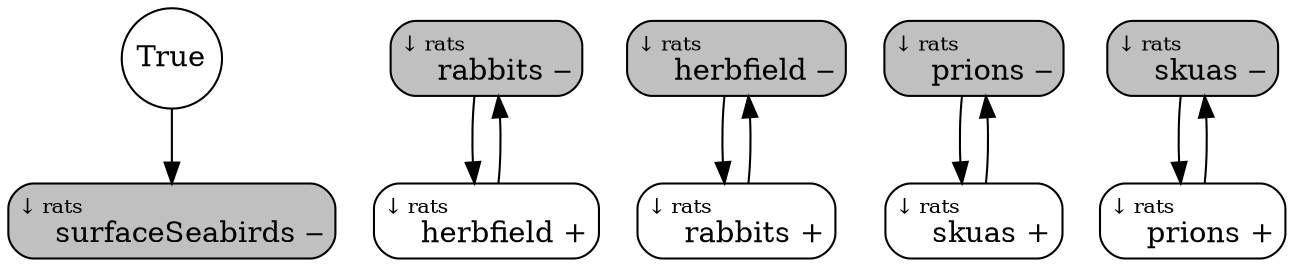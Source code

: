 digraph {

	node[style="rounded,filled", width=0, margin=0];


	True [shape = circle;fillcolor = white;];
	negrats_surfaceSeabirds [shape = box;fillcolor = gray;label = < <font point-size="10">&darr; rats</font><br align="left"/> &nbsp; &nbsp; surfaceSeabirds &#8210; >;];
	negrats_rabbits [shape = box;fillcolor = gray;label = < <font point-size="10">&darr; rats</font><br align="left"/> &nbsp; &nbsp; rabbits &#8210; >;];
	posrats_herbfield [shape = box;fillcolor = white;label = < <font point-size="10">&darr; rats</font><br align="left"/> &nbsp; &nbsp; herbfield + >;];
	negrats_herbfield [shape = box;fillcolor = gray;label = < <font point-size="10">&darr; rats</font><br align="left"/> &nbsp; &nbsp; herbfield &#8210; >;];
	posrats_rabbits [shape = box;fillcolor = white;label = < <font point-size="10">&darr; rats</font><br align="left"/> &nbsp; &nbsp; rabbits + >;];
	negrats_prions [shape = box;fillcolor = gray;label = < <font point-size="10">&darr; rats</font><br align="left"/> &nbsp; &nbsp; prions &#8210; >;];
	posrats_skuas [shape = box;fillcolor = white;label = < <font point-size="10">&darr; rats</font><br align="left"/> &nbsp; &nbsp; skuas + >;];
	negrats_skuas [shape = box;fillcolor = gray;label = < <font point-size="10">&darr; rats</font><br align="left"/> &nbsp; &nbsp; skuas &#8210; >;];
	posrats_prions [shape = box;fillcolor = white;label = < <font point-size="10">&darr; rats</font><br align="left"/> &nbsp; &nbsp; prions + >;];

True->negrats_surfaceSeabirds;
negrats_rabbits->posrats_herbfield;
posrats_herbfield->negrats_rabbits;
negrats_herbfield->posrats_rabbits;
posrats_rabbits->negrats_herbfield;
negrats_prions->posrats_skuas;
posrats_skuas->negrats_prions;
negrats_skuas->posrats_prions;
posrats_prions->negrats_skuas;

}